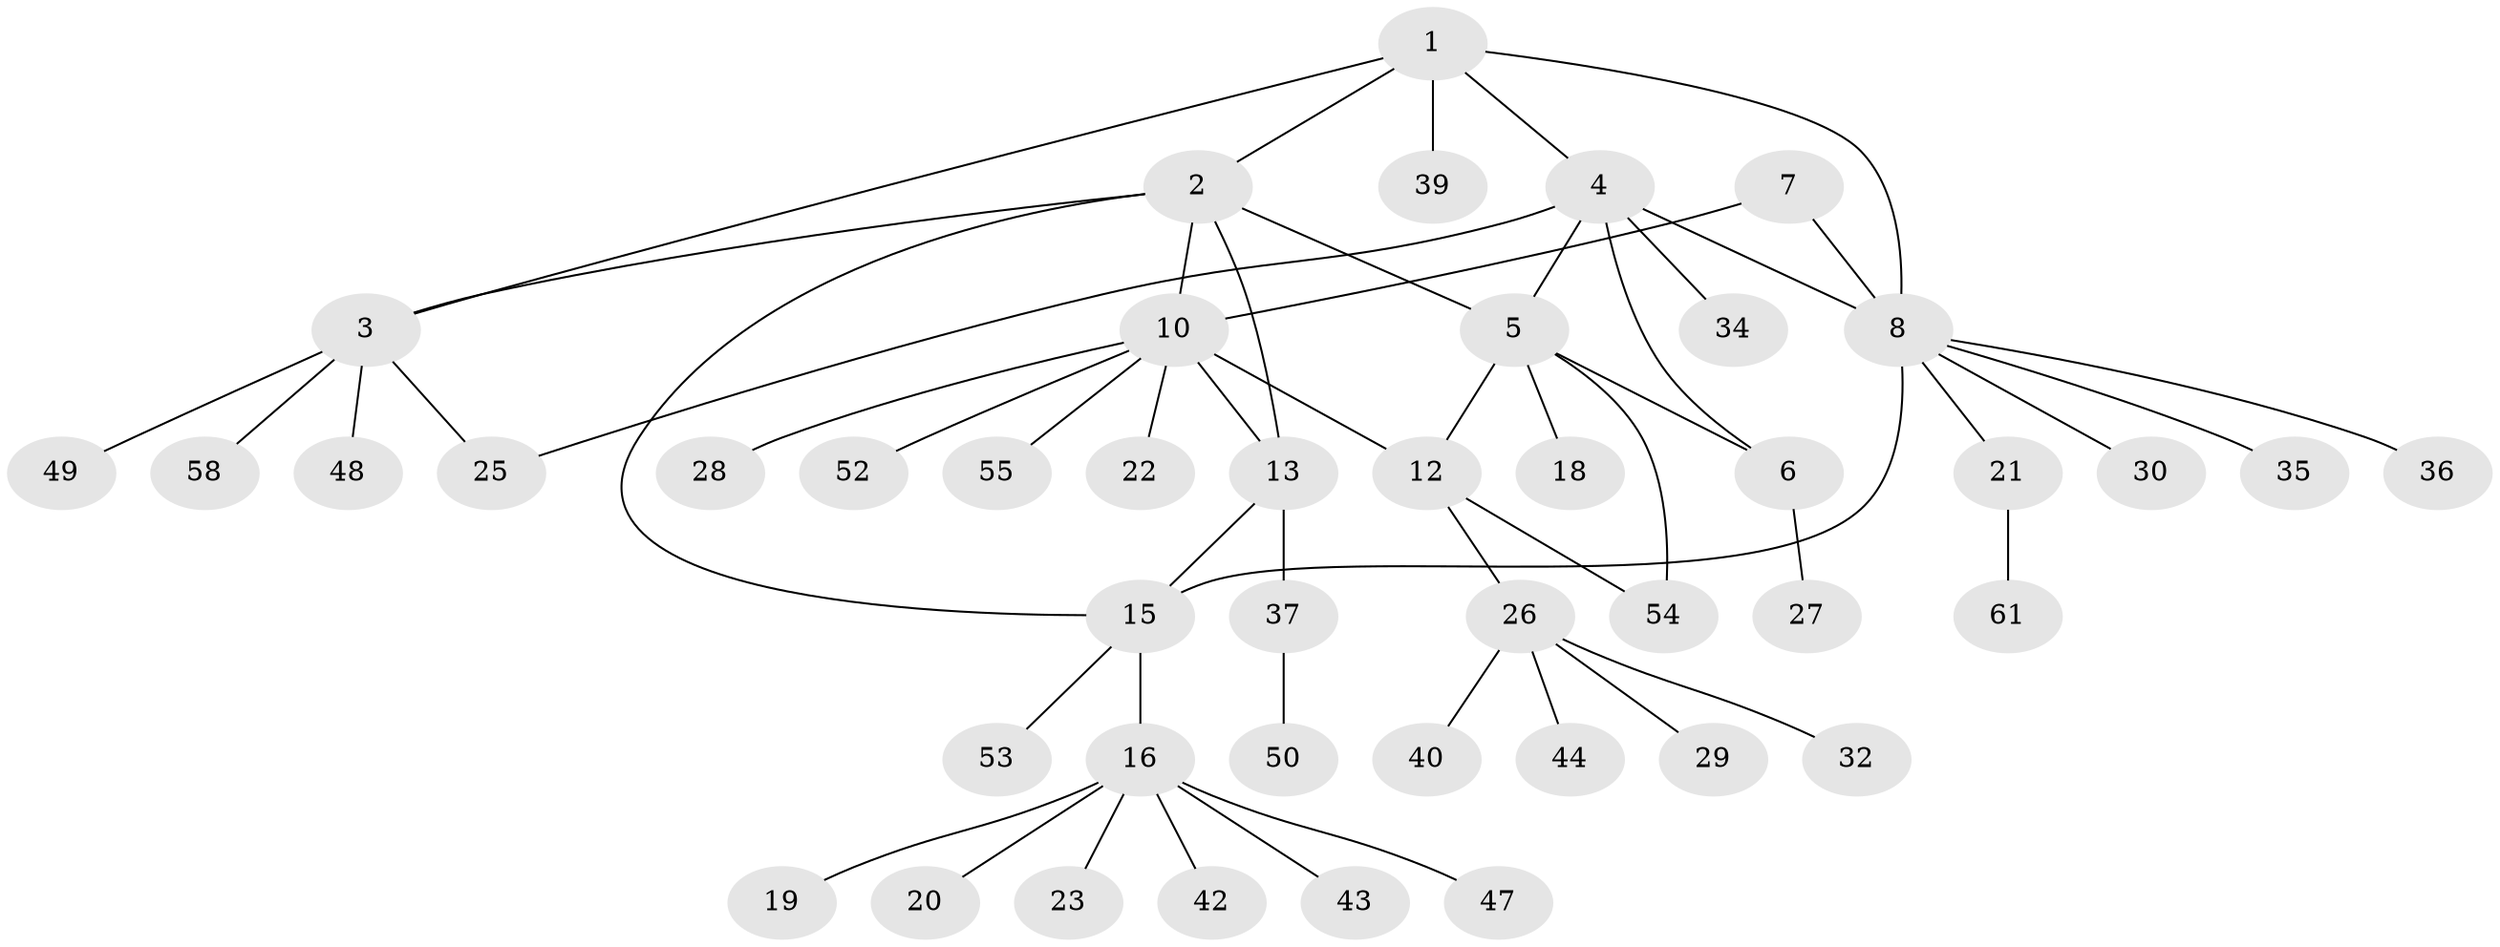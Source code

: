 // original degree distribution, {6: 0.06349206349206349, 4: 0.07936507936507936, 7: 0.031746031746031744, 8: 0.047619047619047616, 3: 0.047619047619047616, 5: 0.031746031746031744, 1: 0.5555555555555556, 2: 0.14285714285714285}
// Generated by graph-tools (version 1.1) at 2025/42/03/06/25 10:42:07]
// undirected, 45 vertices, 55 edges
graph export_dot {
graph [start="1"]
  node [color=gray90,style=filled];
  1 [super="+62"];
  2 [super="+14"];
  3 [super="+17"];
  4;
  5 [super="+59"];
  6 [super="+63"];
  7;
  8 [super="+9"];
  10 [super="+11"];
  12 [super="+41"];
  13 [super="+24"];
  15 [super="+56"];
  16 [super="+38"];
  18;
  19;
  20;
  21 [super="+45"];
  22;
  23;
  25 [super="+33"];
  26 [super="+31"];
  27 [super="+60"];
  28;
  29;
  30;
  32;
  34 [super="+46"];
  35;
  36;
  37 [super="+51"];
  39;
  40;
  42;
  43;
  44;
  47;
  48;
  49;
  50 [super="+57"];
  52;
  53;
  54;
  55;
  58;
  61;
  1 -- 2;
  1 -- 3;
  1 -- 4;
  1 -- 8;
  1 -- 39;
  2 -- 3;
  2 -- 10;
  2 -- 13;
  2 -- 5;
  2 -- 15;
  3 -- 25;
  3 -- 48;
  3 -- 49;
  3 -- 58;
  4 -- 5;
  4 -- 6;
  4 -- 34;
  4 -- 25;
  4 -- 8;
  5 -- 6;
  5 -- 12 [weight=2];
  5 -- 18;
  5 -- 54;
  6 -- 27;
  7 -- 8 [weight=2];
  7 -- 10;
  8 -- 15 [weight=2];
  8 -- 21;
  8 -- 35;
  8 -- 36;
  8 -- 30;
  10 -- 12 [weight=2];
  10 -- 13;
  10 -- 28;
  10 -- 52;
  10 -- 55;
  10 -- 22;
  12 -- 26;
  12 -- 54;
  13 -- 15;
  13 -- 37;
  15 -- 16;
  15 -- 53;
  16 -- 19;
  16 -- 20;
  16 -- 23;
  16 -- 42;
  16 -- 43;
  16 -- 47;
  21 -- 61;
  26 -- 29;
  26 -- 32;
  26 -- 44;
  26 -- 40;
  37 -- 50;
}

